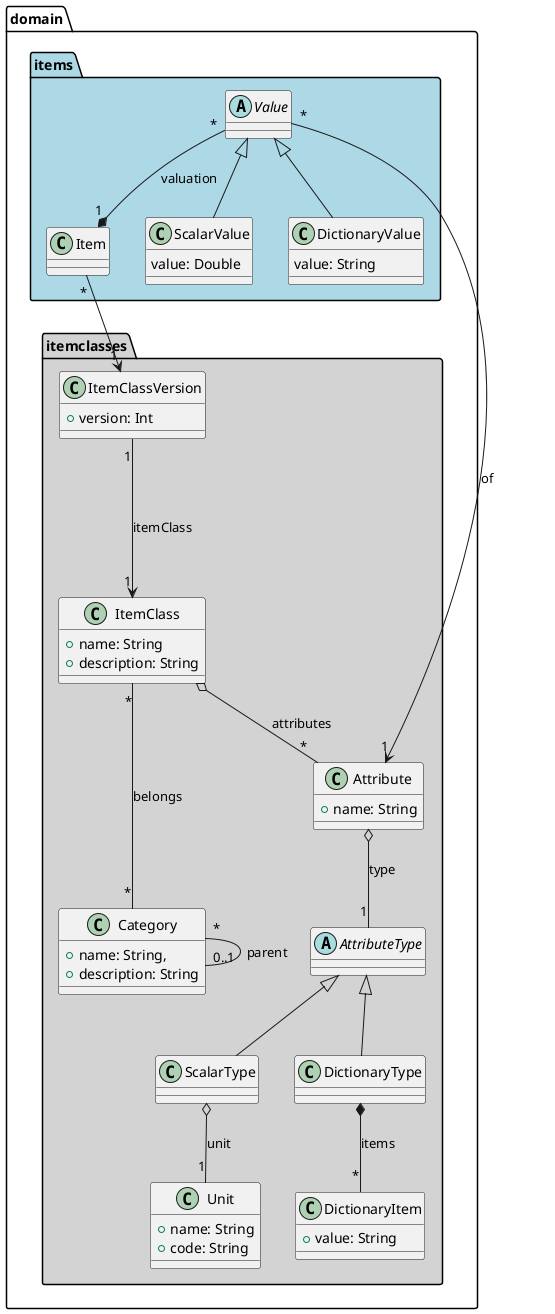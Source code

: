 @startuml
package "domain.itemclasses" #lightgrey {
    class Category {
       +name: String,
       +description: String
    }

    Category "*" --- "0..1" Category: parent

    class ItemClass {
        +name: String
        +description: String
    }

    class ItemClassVersion {
        +version: Int
    }

    ItemClass "*" --- "*" Category: belongs
    ItemClassVersion "1" ---> "1" ItemClass: itemClass

    class Attribute {
        +name: String
    }
    abstract class AttributeType
    class ScalarType
    class DictionaryType
    class DictionaryItem {
        +value: String
    }

    class Unit {
        +name: String
        +code: String
    }

    AttributeType <|-- ScalarType
    AttributeType <|-- DictionaryType
    ScalarType o-- "1" Unit: unit
    DictionaryType *-- "*" DictionaryItem: items

    Attribute o-- "1" AttributeType: type

    ItemClass o-- "*" Attribute: attributes
}
package "domain.items" #lightblue {
    class Item
    abstract class Value
    class ScalarValue {
        value: Double
    }
    class DictionaryValue {
        value: String
    }

    Value <|-- ScalarValue
    Value <|-- DictionaryValue
    Item "*" --> "1" ItemClassVersion
    Value "*" --* "1" Item: valuation
    Value "*" --> "1" Attribute: of
}
@enduml